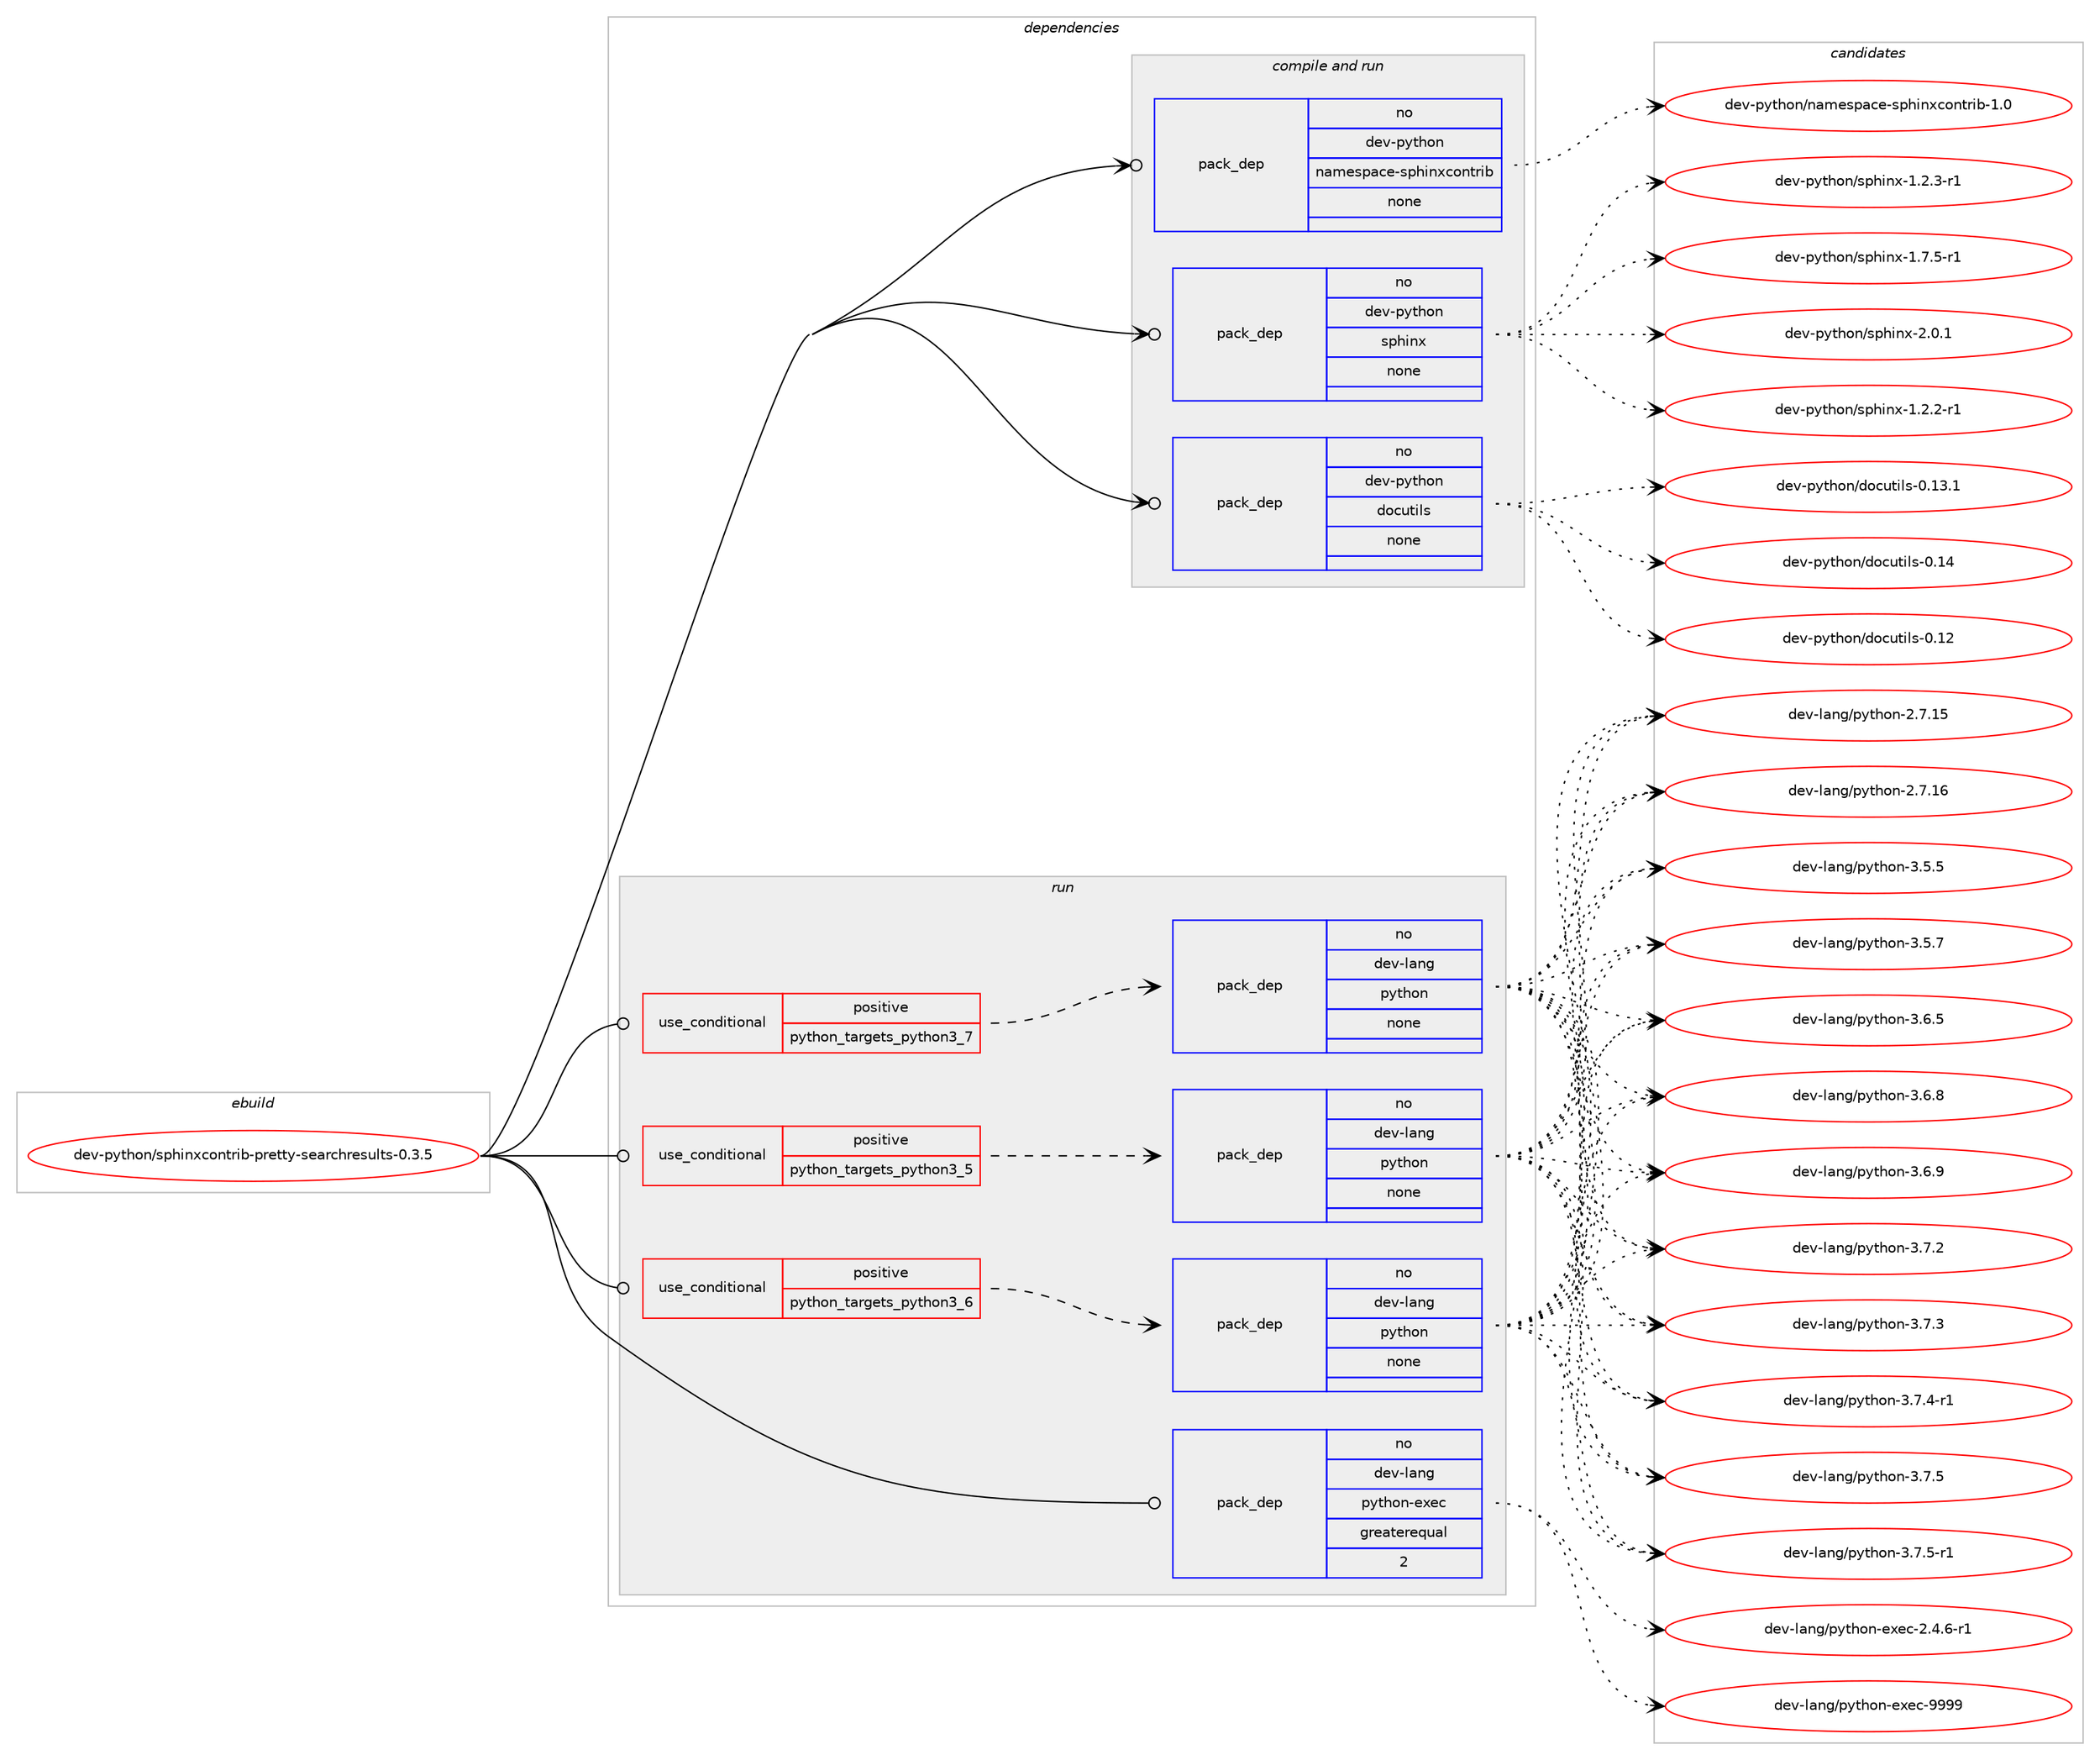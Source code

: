 digraph prolog {

# *************
# Graph options
# *************

newrank=true;
concentrate=true;
compound=true;
graph [rankdir=LR,fontname=Helvetica,fontsize=10,ranksep=1.5];#, ranksep=2.5, nodesep=0.2];
edge  [arrowhead=vee];
node  [fontname=Helvetica,fontsize=10];

# **********
# The ebuild
# **********

subgraph cluster_leftcol {
color=gray;
rank=same;
label=<<i>ebuild</i>>;
id [label="dev-python/sphinxcontrib-pretty-searchresults-0.3.5", color=red, width=4, href="../dev-python/sphinxcontrib-pretty-searchresults-0.3.5.svg"];
}

# ****************
# The dependencies
# ****************

subgraph cluster_midcol {
color=gray;
label=<<i>dependencies</i>>;
subgraph cluster_compile {
fillcolor="#eeeeee";
style=filled;
label=<<i>compile</i>>;
}
subgraph cluster_compileandrun {
fillcolor="#eeeeee";
style=filled;
label=<<i>compile and run</i>>;
subgraph pack476853 {
dependency638520 [label=<<TABLE BORDER="0" CELLBORDER="1" CELLSPACING="0" CELLPADDING="4" WIDTH="220"><TR><TD ROWSPAN="6" CELLPADDING="30">pack_dep</TD></TR><TR><TD WIDTH="110">no</TD></TR><TR><TD>dev-python</TD></TR><TR><TD>docutils</TD></TR><TR><TD>none</TD></TR><TR><TD></TD></TR></TABLE>>, shape=none, color=blue];
}
id:e -> dependency638520:w [weight=20,style="solid",arrowhead="odotvee"];
subgraph pack476854 {
dependency638521 [label=<<TABLE BORDER="0" CELLBORDER="1" CELLSPACING="0" CELLPADDING="4" WIDTH="220"><TR><TD ROWSPAN="6" CELLPADDING="30">pack_dep</TD></TR><TR><TD WIDTH="110">no</TD></TR><TR><TD>dev-python</TD></TR><TR><TD>namespace-sphinxcontrib</TD></TR><TR><TD>none</TD></TR><TR><TD></TD></TR></TABLE>>, shape=none, color=blue];
}
id:e -> dependency638521:w [weight=20,style="solid",arrowhead="odotvee"];
subgraph pack476855 {
dependency638522 [label=<<TABLE BORDER="0" CELLBORDER="1" CELLSPACING="0" CELLPADDING="4" WIDTH="220"><TR><TD ROWSPAN="6" CELLPADDING="30">pack_dep</TD></TR><TR><TD WIDTH="110">no</TD></TR><TR><TD>dev-python</TD></TR><TR><TD>sphinx</TD></TR><TR><TD>none</TD></TR><TR><TD></TD></TR></TABLE>>, shape=none, color=blue];
}
id:e -> dependency638522:w [weight=20,style="solid",arrowhead="odotvee"];
}
subgraph cluster_run {
fillcolor="#eeeeee";
style=filled;
label=<<i>run</i>>;
subgraph cond149786 {
dependency638523 [label=<<TABLE BORDER="0" CELLBORDER="1" CELLSPACING="0" CELLPADDING="4"><TR><TD ROWSPAN="3" CELLPADDING="10">use_conditional</TD></TR><TR><TD>positive</TD></TR><TR><TD>python_targets_python3_5</TD></TR></TABLE>>, shape=none, color=red];
subgraph pack476856 {
dependency638524 [label=<<TABLE BORDER="0" CELLBORDER="1" CELLSPACING="0" CELLPADDING="4" WIDTH="220"><TR><TD ROWSPAN="6" CELLPADDING="30">pack_dep</TD></TR><TR><TD WIDTH="110">no</TD></TR><TR><TD>dev-lang</TD></TR><TR><TD>python</TD></TR><TR><TD>none</TD></TR><TR><TD></TD></TR></TABLE>>, shape=none, color=blue];
}
dependency638523:e -> dependency638524:w [weight=20,style="dashed",arrowhead="vee"];
}
id:e -> dependency638523:w [weight=20,style="solid",arrowhead="odot"];
subgraph cond149787 {
dependency638525 [label=<<TABLE BORDER="0" CELLBORDER="1" CELLSPACING="0" CELLPADDING="4"><TR><TD ROWSPAN="3" CELLPADDING="10">use_conditional</TD></TR><TR><TD>positive</TD></TR><TR><TD>python_targets_python3_6</TD></TR></TABLE>>, shape=none, color=red];
subgraph pack476857 {
dependency638526 [label=<<TABLE BORDER="0" CELLBORDER="1" CELLSPACING="0" CELLPADDING="4" WIDTH="220"><TR><TD ROWSPAN="6" CELLPADDING="30">pack_dep</TD></TR><TR><TD WIDTH="110">no</TD></TR><TR><TD>dev-lang</TD></TR><TR><TD>python</TD></TR><TR><TD>none</TD></TR><TR><TD></TD></TR></TABLE>>, shape=none, color=blue];
}
dependency638525:e -> dependency638526:w [weight=20,style="dashed",arrowhead="vee"];
}
id:e -> dependency638525:w [weight=20,style="solid",arrowhead="odot"];
subgraph cond149788 {
dependency638527 [label=<<TABLE BORDER="0" CELLBORDER="1" CELLSPACING="0" CELLPADDING="4"><TR><TD ROWSPAN="3" CELLPADDING="10">use_conditional</TD></TR><TR><TD>positive</TD></TR><TR><TD>python_targets_python3_7</TD></TR></TABLE>>, shape=none, color=red];
subgraph pack476858 {
dependency638528 [label=<<TABLE BORDER="0" CELLBORDER="1" CELLSPACING="0" CELLPADDING="4" WIDTH="220"><TR><TD ROWSPAN="6" CELLPADDING="30">pack_dep</TD></TR><TR><TD WIDTH="110">no</TD></TR><TR><TD>dev-lang</TD></TR><TR><TD>python</TD></TR><TR><TD>none</TD></TR><TR><TD></TD></TR></TABLE>>, shape=none, color=blue];
}
dependency638527:e -> dependency638528:w [weight=20,style="dashed",arrowhead="vee"];
}
id:e -> dependency638527:w [weight=20,style="solid",arrowhead="odot"];
subgraph pack476859 {
dependency638529 [label=<<TABLE BORDER="0" CELLBORDER="1" CELLSPACING="0" CELLPADDING="4" WIDTH="220"><TR><TD ROWSPAN="6" CELLPADDING="30">pack_dep</TD></TR><TR><TD WIDTH="110">no</TD></TR><TR><TD>dev-lang</TD></TR><TR><TD>python-exec</TD></TR><TR><TD>greaterequal</TD></TR><TR><TD>2</TD></TR></TABLE>>, shape=none, color=blue];
}
id:e -> dependency638529:w [weight=20,style="solid",arrowhead="odot"];
}
}

# **************
# The candidates
# **************

subgraph cluster_choices {
rank=same;
color=gray;
label=<<i>candidates</i>>;

subgraph choice476853 {
color=black;
nodesep=1;
choice1001011184511212111610411111047100111991171161051081154548464950 [label="dev-python/docutils-0.12", color=red, width=4,href="../dev-python/docutils-0.12.svg"];
choice10010111845112121116104111110471001119911711610510811545484649514649 [label="dev-python/docutils-0.13.1", color=red, width=4,href="../dev-python/docutils-0.13.1.svg"];
choice1001011184511212111610411111047100111991171161051081154548464952 [label="dev-python/docutils-0.14", color=red, width=4,href="../dev-python/docutils-0.14.svg"];
dependency638520:e -> choice1001011184511212111610411111047100111991171161051081154548464950:w [style=dotted,weight="100"];
dependency638520:e -> choice10010111845112121116104111110471001119911711610510811545484649514649:w [style=dotted,weight="100"];
dependency638520:e -> choice1001011184511212111610411111047100111991171161051081154548464952:w [style=dotted,weight="100"];
}
subgraph choice476854 {
color=black;
nodesep=1;
choice100101118451121211161041111104711097109101115112979910145115112104105110120991111101161141059845494648 [label="dev-python/namespace-sphinxcontrib-1.0", color=red, width=4,href="../dev-python/namespace-sphinxcontrib-1.0.svg"];
dependency638521:e -> choice100101118451121211161041111104711097109101115112979910145115112104105110120991111101161141059845494648:w [style=dotted,weight="100"];
}
subgraph choice476855 {
color=black;
nodesep=1;
choice10010111845112121116104111110471151121041051101204549465046504511449 [label="dev-python/sphinx-1.2.2-r1", color=red, width=4,href="../dev-python/sphinx-1.2.2-r1.svg"];
choice10010111845112121116104111110471151121041051101204549465046514511449 [label="dev-python/sphinx-1.2.3-r1", color=red, width=4,href="../dev-python/sphinx-1.2.3-r1.svg"];
choice10010111845112121116104111110471151121041051101204549465546534511449 [label="dev-python/sphinx-1.7.5-r1", color=red, width=4,href="../dev-python/sphinx-1.7.5-r1.svg"];
choice1001011184511212111610411111047115112104105110120455046484649 [label="dev-python/sphinx-2.0.1", color=red, width=4,href="../dev-python/sphinx-2.0.1.svg"];
dependency638522:e -> choice10010111845112121116104111110471151121041051101204549465046504511449:w [style=dotted,weight="100"];
dependency638522:e -> choice10010111845112121116104111110471151121041051101204549465046514511449:w [style=dotted,weight="100"];
dependency638522:e -> choice10010111845112121116104111110471151121041051101204549465546534511449:w [style=dotted,weight="100"];
dependency638522:e -> choice1001011184511212111610411111047115112104105110120455046484649:w [style=dotted,weight="100"];
}
subgraph choice476856 {
color=black;
nodesep=1;
choice10010111845108971101034711212111610411111045504655464953 [label="dev-lang/python-2.7.15", color=red, width=4,href="../dev-lang/python-2.7.15.svg"];
choice10010111845108971101034711212111610411111045504655464954 [label="dev-lang/python-2.7.16", color=red, width=4,href="../dev-lang/python-2.7.16.svg"];
choice100101118451089711010347112121116104111110455146534653 [label="dev-lang/python-3.5.5", color=red, width=4,href="../dev-lang/python-3.5.5.svg"];
choice100101118451089711010347112121116104111110455146534655 [label="dev-lang/python-3.5.7", color=red, width=4,href="../dev-lang/python-3.5.7.svg"];
choice100101118451089711010347112121116104111110455146544653 [label="dev-lang/python-3.6.5", color=red, width=4,href="../dev-lang/python-3.6.5.svg"];
choice100101118451089711010347112121116104111110455146544656 [label="dev-lang/python-3.6.8", color=red, width=4,href="../dev-lang/python-3.6.8.svg"];
choice100101118451089711010347112121116104111110455146544657 [label="dev-lang/python-3.6.9", color=red, width=4,href="../dev-lang/python-3.6.9.svg"];
choice100101118451089711010347112121116104111110455146554650 [label="dev-lang/python-3.7.2", color=red, width=4,href="../dev-lang/python-3.7.2.svg"];
choice100101118451089711010347112121116104111110455146554651 [label="dev-lang/python-3.7.3", color=red, width=4,href="../dev-lang/python-3.7.3.svg"];
choice1001011184510897110103471121211161041111104551465546524511449 [label="dev-lang/python-3.7.4-r1", color=red, width=4,href="../dev-lang/python-3.7.4-r1.svg"];
choice100101118451089711010347112121116104111110455146554653 [label="dev-lang/python-3.7.5", color=red, width=4,href="../dev-lang/python-3.7.5.svg"];
choice1001011184510897110103471121211161041111104551465546534511449 [label="dev-lang/python-3.7.5-r1", color=red, width=4,href="../dev-lang/python-3.7.5-r1.svg"];
dependency638524:e -> choice10010111845108971101034711212111610411111045504655464953:w [style=dotted,weight="100"];
dependency638524:e -> choice10010111845108971101034711212111610411111045504655464954:w [style=dotted,weight="100"];
dependency638524:e -> choice100101118451089711010347112121116104111110455146534653:w [style=dotted,weight="100"];
dependency638524:e -> choice100101118451089711010347112121116104111110455146534655:w [style=dotted,weight="100"];
dependency638524:e -> choice100101118451089711010347112121116104111110455146544653:w [style=dotted,weight="100"];
dependency638524:e -> choice100101118451089711010347112121116104111110455146544656:w [style=dotted,weight="100"];
dependency638524:e -> choice100101118451089711010347112121116104111110455146544657:w [style=dotted,weight="100"];
dependency638524:e -> choice100101118451089711010347112121116104111110455146554650:w [style=dotted,weight="100"];
dependency638524:e -> choice100101118451089711010347112121116104111110455146554651:w [style=dotted,weight="100"];
dependency638524:e -> choice1001011184510897110103471121211161041111104551465546524511449:w [style=dotted,weight="100"];
dependency638524:e -> choice100101118451089711010347112121116104111110455146554653:w [style=dotted,weight="100"];
dependency638524:e -> choice1001011184510897110103471121211161041111104551465546534511449:w [style=dotted,weight="100"];
}
subgraph choice476857 {
color=black;
nodesep=1;
choice10010111845108971101034711212111610411111045504655464953 [label="dev-lang/python-2.7.15", color=red, width=4,href="../dev-lang/python-2.7.15.svg"];
choice10010111845108971101034711212111610411111045504655464954 [label="dev-lang/python-2.7.16", color=red, width=4,href="../dev-lang/python-2.7.16.svg"];
choice100101118451089711010347112121116104111110455146534653 [label="dev-lang/python-3.5.5", color=red, width=4,href="../dev-lang/python-3.5.5.svg"];
choice100101118451089711010347112121116104111110455146534655 [label="dev-lang/python-3.5.7", color=red, width=4,href="../dev-lang/python-3.5.7.svg"];
choice100101118451089711010347112121116104111110455146544653 [label="dev-lang/python-3.6.5", color=red, width=4,href="../dev-lang/python-3.6.5.svg"];
choice100101118451089711010347112121116104111110455146544656 [label="dev-lang/python-3.6.8", color=red, width=4,href="../dev-lang/python-3.6.8.svg"];
choice100101118451089711010347112121116104111110455146544657 [label="dev-lang/python-3.6.9", color=red, width=4,href="../dev-lang/python-3.6.9.svg"];
choice100101118451089711010347112121116104111110455146554650 [label="dev-lang/python-3.7.2", color=red, width=4,href="../dev-lang/python-3.7.2.svg"];
choice100101118451089711010347112121116104111110455146554651 [label="dev-lang/python-3.7.3", color=red, width=4,href="../dev-lang/python-3.7.3.svg"];
choice1001011184510897110103471121211161041111104551465546524511449 [label="dev-lang/python-3.7.4-r1", color=red, width=4,href="../dev-lang/python-3.7.4-r1.svg"];
choice100101118451089711010347112121116104111110455146554653 [label="dev-lang/python-3.7.5", color=red, width=4,href="../dev-lang/python-3.7.5.svg"];
choice1001011184510897110103471121211161041111104551465546534511449 [label="dev-lang/python-3.7.5-r1", color=red, width=4,href="../dev-lang/python-3.7.5-r1.svg"];
dependency638526:e -> choice10010111845108971101034711212111610411111045504655464953:w [style=dotted,weight="100"];
dependency638526:e -> choice10010111845108971101034711212111610411111045504655464954:w [style=dotted,weight="100"];
dependency638526:e -> choice100101118451089711010347112121116104111110455146534653:w [style=dotted,weight="100"];
dependency638526:e -> choice100101118451089711010347112121116104111110455146534655:w [style=dotted,weight="100"];
dependency638526:e -> choice100101118451089711010347112121116104111110455146544653:w [style=dotted,weight="100"];
dependency638526:e -> choice100101118451089711010347112121116104111110455146544656:w [style=dotted,weight="100"];
dependency638526:e -> choice100101118451089711010347112121116104111110455146544657:w [style=dotted,weight="100"];
dependency638526:e -> choice100101118451089711010347112121116104111110455146554650:w [style=dotted,weight="100"];
dependency638526:e -> choice100101118451089711010347112121116104111110455146554651:w [style=dotted,weight="100"];
dependency638526:e -> choice1001011184510897110103471121211161041111104551465546524511449:w [style=dotted,weight="100"];
dependency638526:e -> choice100101118451089711010347112121116104111110455146554653:w [style=dotted,weight="100"];
dependency638526:e -> choice1001011184510897110103471121211161041111104551465546534511449:w [style=dotted,weight="100"];
}
subgraph choice476858 {
color=black;
nodesep=1;
choice10010111845108971101034711212111610411111045504655464953 [label="dev-lang/python-2.7.15", color=red, width=4,href="../dev-lang/python-2.7.15.svg"];
choice10010111845108971101034711212111610411111045504655464954 [label="dev-lang/python-2.7.16", color=red, width=4,href="../dev-lang/python-2.7.16.svg"];
choice100101118451089711010347112121116104111110455146534653 [label="dev-lang/python-3.5.5", color=red, width=4,href="../dev-lang/python-3.5.5.svg"];
choice100101118451089711010347112121116104111110455146534655 [label="dev-lang/python-3.5.7", color=red, width=4,href="../dev-lang/python-3.5.7.svg"];
choice100101118451089711010347112121116104111110455146544653 [label="dev-lang/python-3.6.5", color=red, width=4,href="../dev-lang/python-3.6.5.svg"];
choice100101118451089711010347112121116104111110455146544656 [label="dev-lang/python-3.6.8", color=red, width=4,href="../dev-lang/python-3.6.8.svg"];
choice100101118451089711010347112121116104111110455146544657 [label="dev-lang/python-3.6.9", color=red, width=4,href="../dev-lang/python-3.6.9.svg"];
choice100101118451089711010347112121116104111110455146554650 [label="dev-lang/python-3.7.2", color=red, width=4,href="../dev-lang/python-3.7.2.svg"];
choice100101118451089711010347112121116104111110455146554651 [label="dev-lang/python-3.7.3", color=red, width=4,href="../dev-lang/python-3.7.3.svg"];
choice1001011184510897110103471121211161041111104551465546524511449 [label="dev-lang/python-3.7.4-r1", color=red, width=4,href="../dev-lang/python-3.7.4-r1.svg"];
choice100101118451089711010347112121116104111110455146554653 [label="dev-lang/python-3.7.5", color=red, width=4,href="../dev-lang/python-3.7.5.svg"];
choice1001011184510897110103471121211161041111104551465546534511449 [label="dev-lang/python-3.7.5-r1", color=red, width=4,href="../dev-lang/python-3.7.5-r1.svg"];
dependency638528:e -> choice10010111845108971101034711212111610411111045504655464953:w [style=dotted,weight="100"];
dependency638528:e -> choice10010111845108971101034711212111610411111045504655464954:w [style=dotted,weight="100"];
dependency638528:e -> choice100101118451089711010347112121116104111110455146534653:w [style=dotted,weight="100"];
dependency638528:e -> choice100101118451089711010347112121116104111110455146534655:w [style=dotted,weight="100"];
dependency638528:e -> choice100101118451089711010347112121116104111110455146544653:w [style=dotted,weight="100"];
dependency638528:e -> choice100101118451089711010347112121116104111110455146544656:w [style=dotted,weight="100"];
dependency638528:e -> choice100101118451089711010347112121116104111110455146544657:w [style=dotted,weight="100"];
dependency638528:e -> choice100101118451089711010347112121116104111110455146554650:w [style=dotted,weight="100"];
dependency638528:e -> choice100101118451089711010347112121116104111110455146554651:w [style=dotted,weight="100"];
dependency638528:e -> choice1001011184510897110103471121211161041111104551465546524511449:w [style=dotted,weight="100"];
dependency638528:e -> choice100101118451089711010347112121116104111110455146554653:w [style=dotted,weight="100"];
dependency638528:e -> choice1001011184510897110103471121211161041111104551465546534511449:w [style=dotted,weight="100"];
}
subgraph choice476859 {
color=black;
nodesep=1;
choice10010111845108971101034711212111610411111045101120101994550465246544511449 [label="dev-lang/python-exec-2.4.6-r1", color=red, width=4,href="../dev-lang/python-exec-2.4.6-r1.svg"];
choice10010111845108971101034711212111610411111045101120101994557575757 [label="dev-lang/python-exec-9999", color=red, width=4,href="../dev-lang/python-exec-9999.svg"];
dependency638529:e -> choice10010111845108971101034711212111610411111045101120101994550465246544511449:w [style=dotted,weight="100"];
dependency638529:e -> choice10010111845108971101034711212111610411111045101120101994557575757:w [style=dotted,weight="100"];
}
}

}
